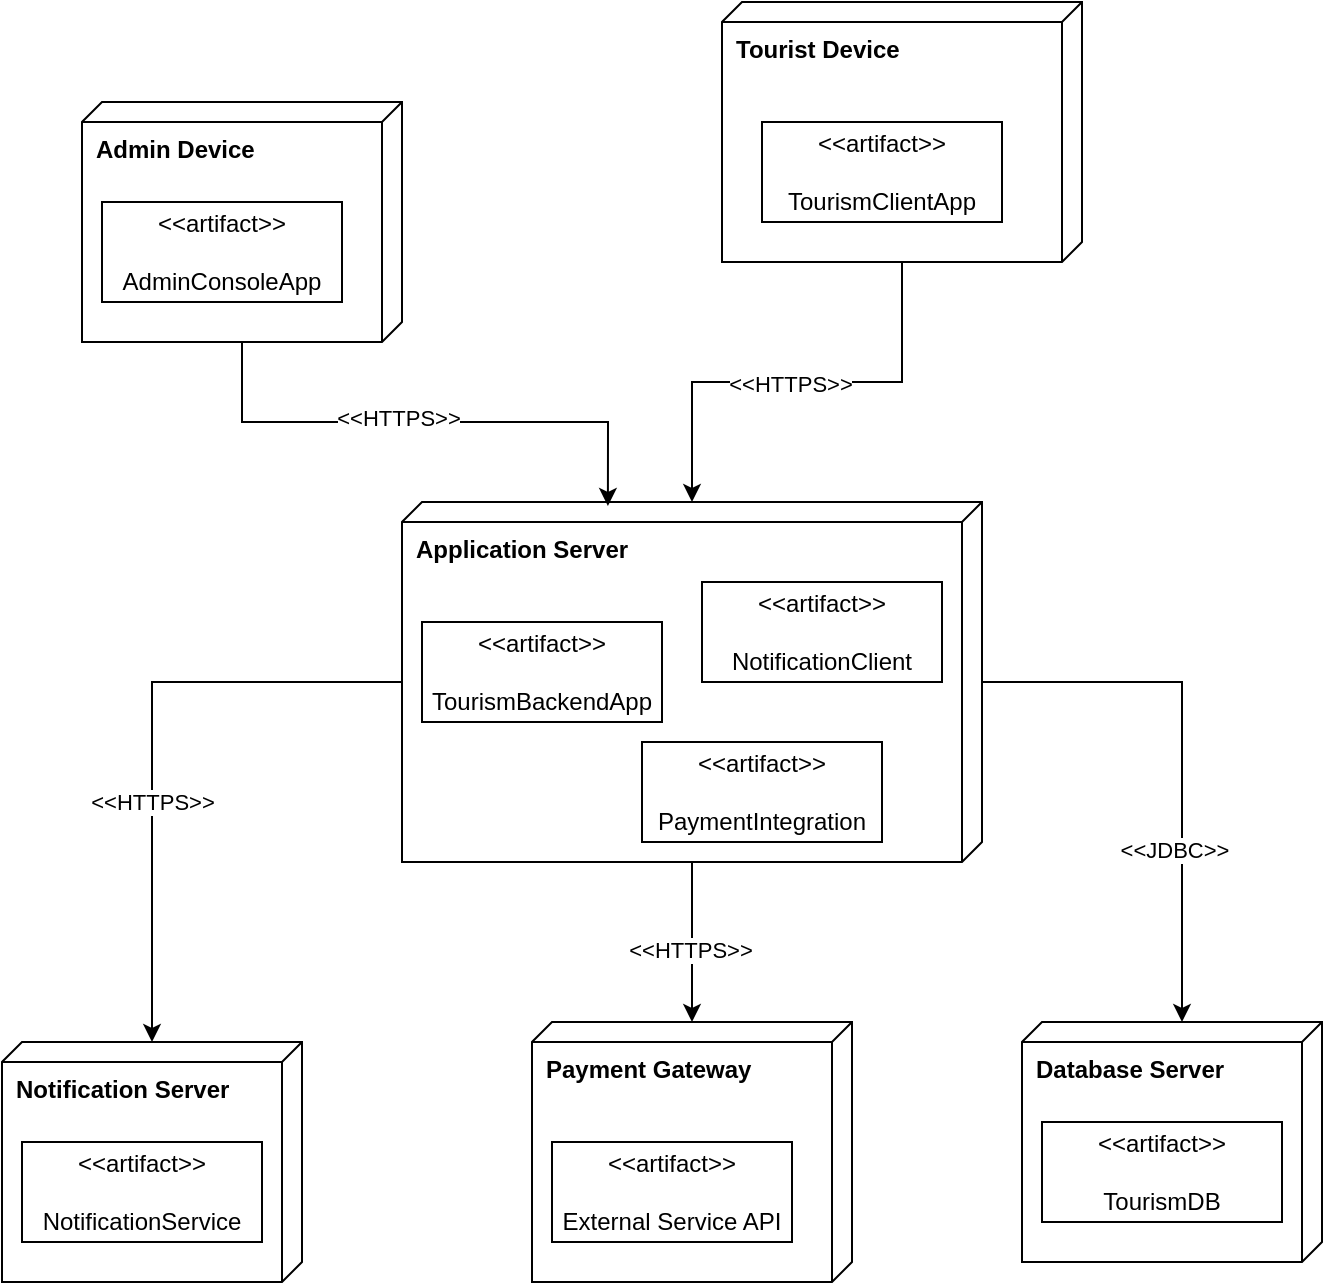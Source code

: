 <mxfile version="27.0.6">
  <diagram name="Page-1" id="lcO1Mls-eVOdQyXZ0Ysi">
    <mxGraphModel dx="872" dy="439" grid="1" gridSize="10" guides="1" tooltips="1" connect="1" arrows="1" fold="1" page="1" pageScale="1" pageWidth="850" pageHeight="1100" math="0" shadow="0">
      <root>
        <mxCell id="0" />
        <mxCell id="1" parent="0" />
        <mxCell id="ShE5tq_YLS0eRZC_eX72-18" style="edgeStyle=orthogonalEdgeStyle;rounded=0;orthogonalLoop=1;jettySize=auto;html=1;" edge="1" parent="1" source="ShE5tq_YLS0eRZC_eX72-1" target="ShE5tq_YLS0eRZC_eX72-4">
          <mxGeometry relative="1" as="geometry" />
        </mxCell>
        <mxCell id="ShE5tq_YLS0eRZC_eX72-19" value="&amp;lt;&amp;lt;HTTPS&amp;gt;&amp;gt;" style="edgeLabel;html=1;align=center;verticalAlign=middle;resizable=0;points=[];" vertex="1" connectable="0" parent="ShE5tq_YLS0eRZC_eX72-18">
          <mxGeometry x="0.036" y="1" relative="1" as="geometry">
            <mxPoint as="offset" />
          </mxGeometry>
        </mxCell>
        <mxCell id="ShE5tq_YLS0eRZC_eX72-1" value="&lt;b&gt;Tourist Device&lt;/b&gt;" style="verticalAlign=top;align=left;shape=cube;size=10;direction=south;fontStyle=0;html=1;boundedLbl=1;spacingLeft=5;whiteSpace=wrap;" vertex="1" parent="1">
          <mxGeometry x="520" y="40" width="180" height="130" as="geometry" />
        </mxCell>
        <mxCell id="ShE5tq_YLS0eRZC_eX72-3" value="&lt;b&gt;Admin Device&lt;/b&gt;" style="verticalAlign=top;align=left;shape=cube;size=10;direction=south;fontStyle=0;html=1;boundedLbl=1;spacingLeft=5;whiteSpace=wrap;" vertex="1" parent="1">
          <mxGeometry x="200" y="90" width="160" height="120" as="geometry" />
        </mxCell>
        <mxCell id="ShE5tq_YLS0eRZC_eX72-20" style="edgeStyle=orthogonalEdgeStyle;rounded=0;orthogonalLoop=1;jettySize=auto;html=1;" edge="1" parent="1" source="ShE5tq_YLS0eRZC_eX72-4" target="ShE5tq_YLS0eRZC_eX72-6">
          <mxGeometry relative="1" as="geometry" />
        </mxCell>
        <mxCell id="ShE5tq_YLS0eRZC_eX72-21" value="&amp;lt;&amp;lt;HTTPS&amp;gt;&amp;gt;" style="edgeLabel;html=1;align=center;verticalAlign=middle;resizable=0;points=[];" vertex="1" connectable="0" parent="ShE5tq_YLS0eRZC_eX72-20">
          <mxGeometry x="0.1" y="-1" relative="1" as="geometry">
            <mxPoint as="offset" />
          </mxGeometry>
        </mxCell>
        <mxCell id="ShE5tq_YLS0eRZC_eX72-24" style="edgeStyle=orthogonalEdgeStyle;rounded=0;orthogonalLoop=1;jettySize=auto;html=1;" edge="1" parent="1" source="ShE5tq_YLS0eRZC_eX72-4" target="ShE5tq_YLS0eRZC_eX72-7">
          <mxGeometry relative="1" as="geometry" />
        </mxCell>
        <mxCell id="ShE5tq_YLS0eRZC_eX72-25" value="&amp;lt;&amp;lt;HTTPS&amp;gt;&amp;gt;" style="edgeLabel;html=1;align=center;verticalAlign=middle;resizable=0;points=[];" vertex="1" connectable="0" parent="ShE5tq_YLS0eRZC_eX72-24">
          <mxGeometry x="0.213" relative="1" as="geometry">
            <mxPoint as="offset" />
          </mxGeometry>
        </mxCell>
        <mxCell id="ShE5tq_YLS0eRZC_eX72-4" value="&lt;b&gt;Application Server&lt;/b&gt;" style="verticalAlign=top;align=left;shape=cube;size=10;direction=south;fontStyle=0;html=1;boundedLbl=1;spacingLeft=5;whiteSpace=wrap;" vertex="1" parent="1">
          <mxGeometry x="360" y="290" width="290" height="180" as="geometry" />
        </mxCell>
        <mxCell id="ShE5tq_YLS0eRZC_eX72-5" value="&lt;b&gt;Database Server&lt;/b&gt;" style="verticalAlign=top;align=left;shape=cube;size=10;direction=south;fontStyle=0;html=1;boundedLbl=1;spacingLeft=5;whiteSpace=wrap;" vertex="1" parent="1">
          <mxGeometry x="670" y="550" width="150" height="120" as="geometry" />
        </mxCell>
        <mxCell id="ShE5tq_YLS0eRZC_eX72-6" value="&lt;b&gt;Payment Gateway&lt;/b&gt;" style="verticalAlign=top;align=left;shape=cube;size=10;direction=south;fontStyle=0;html=1;boundedLbl=1;spacingLeft=5;whiteSpace=wrap;" vertex="1" parent="1">
          <mxGeometry x="425" y="550" width="160" height="130" as="geometry" />
        </mxCell>
        <mxCell id="ShE5tq_YLS0eRZC_eX72-7" value="&lt;b&gt;Notification Server&lt;/b&gt;" style="verticalAlign=top;align=left;shape=cube;size=10;direction=south;fontStyle=0;html=1;boundedLbl=1;spacingLeft=5;whiteSpace=wrap;" vertex="1" parent="1">
          <mxGeometry x="160" y="560" width="150" height="120" as="geometry" />
        </mxCell>
        <mxCell id="ShE5tq_YLS0eRZC_eX72-8" value="&amp;lt;&amp;lt;artifact&amp;gt;&amp;gt;&lt;br&gt;&lt;br&gt;TourismClientApp" style="html=1;align=center;verticalAlign=middle;dashed=0;whiteSpace=wrap;" vertex="1" parent="1">
          <mxGeometry x="540" y="100" width="120" height="50" as="geometry" />
        </mxCell>
        <mxCell id="ShE5tq_YLS0eRZC_eX72-9" value="&amp;lt;&amp;lt;artifact&amp;gt;&amp;gt;&lt;br&gt;&lt;br&gt;AdminConsoleApp" style="html=1;align=center;verticalAlign=middle;dashed=0;whiteSpace=wrap;" vertex="1" parent="1">
          <mxGeometry x="210" y="140" width="120" height="50" as="geometry" />
        </mxCell>
        <mxCell id="ShE5tq_YLS0eRZC_eX72-10" value="&amp;lt;&amp;lt;artifact&amp;gt;&amp;gt;&lt;br&gt;&lt;br&gt;TourismBackendApp" style="html=1;align=center;verticalAlign=middle;dashed=0;whiteSpace=wrap;" vertex="1" parent="1">
          <mxGeometry x="370" y="350" width="120" height="50" as="geometry" />
        </mxCell>
        <mxCell id="ShE5tq_YLS0eRZC_eX72-11" value="&amp;lt;&amp;lt;artifact&amp;gt;&amp;gt;&lt;br&gt;&lt;br&gt;PaymentIntegration" style="html=1;align=center;verticalAlign=middle;dashed=0;whiteSpace=wrap;" vertex="1" parent="1">
          <mxGeometry x="480" y="410" width="120" height="50" as="geometry" />
        </mxCell>
        <mxCell id="ShE5tq_YLS0eRZC_eX72-12" value="&amp;lt;&amp;lt;artifact&amp;gt;&amp;gt;&lt;br&gt;&lt;br&gt;NotificationClient" style="html=1;align=center;verticalAlign=middle;dashed=0;whiteSpace=wrap;" vertex="1" parent="1">
          <mxGeometry x="510" y="330" width="120" height="50" as="geometry" />
        </mxCell>
        <mxCell id="ShE5tq_YLS0eRZC_eX72-13" value="&amp;lt;&amp;lt;artifact&amp;gt;&amp;gt;&lt;br&gt;&lt;br&gt;NotificationService" style="html=1;align=center;verticalAlign=middle;dashed=0;whiteSpace=wrap;" vertex="1" parent="1">
          <mxGeometry x="170" y="610" width="120" height="50" as="geometry" />
        </mxCell>
        <mxCell id="ShE5tq_YLS0eRZC_eX72-14" value="&amp;lt;&amp;lt;artifact&amp;gt;&amp;gt;&lt;br&gt;&lt;br&gt;External Service API" style="html=1;align=center;verticalAlign=middle;dashed=0;whiteSpace=wrap;" vertex="1" parent="1">
          <mxGeometry x="435" y="610" width="120" height="50" as="geometry" />
        </mxCell>
        <mxCell id="ShE5tq_YLS0eRZC_eX72-15" value="&amp;lt;&amp;lt;artifact&amp;gt;&amp;gt;&lt;br&gt;&lt;br&gt;TourismDB" style="html=1;align=center;verticalAlign=middle;dashed=0;whiteSpace=wrap;" vertex="1" parent="1">
          <mxGeometry x="680" y="600" width="120" height="50" as="geometry" />
        </mxCell>
        <mxCell id="ShE5tq_YLS0eRZC_eX72-22" style="edgeStyle=orthogonalEdgeStyle;rounded=0;orthogonalLoop=1;jettySize=auto;html=1;entryX=0;entryY=0;entryDx=0;entryDy=70;entryPerimeter=0;" edge="1" parent="1" source="ShE5tq_YLS0eRZC_eX72-4" target="ShE5tq_YLS0eRZC_eX72-5">
          <mxGeometry relative="1" as="geometry" />
        </mxCell>
        <mxCell id="ShE5tq_YLS0eRZC_eX72-23" value="&amp;lt;&amp;lt;JDBC&amp;gt;&amp;gt;" style="edgeLabel;html=1;align=center;verticalAlign=middle;resizable=0;points=[];" vertex="1" connectable="0" parent="ShE5tq_YLS0eRZC_eX72-22">
          <mxGeometry x="0.363" y="-4" relative="1" as="geometry">
            <mxPoint as="offset" />
          </mxGeometry>
        </mxCell>
        <mxCell id="ShE5tq_YLS0eRZC_eX72-26" style="edgeStyle=orthogonalEdgeStyle;rounded=0;orthogonalLoop=1;jettySize=auto;html=1;entryX=0.011;entryY=0.645;entryDx=0;entryDy=0;entryPerimeter=0;" edge="1" parent="1" source="ShE5tq_YLS0eRZC_eX72-3" target="ShE5tq_YLS0eRZC_eX72-4">
          <mxGeometry relative="1" as="geometry" />
        </mxCell>
        <mxCell id="ShE5tq_YLS0eRZC_eX72-28" value="&amp;lt;&amp;lt;HTTPS&amp;gt;&amp;gt;" style="edgeLabel;html=1;align=center;verticalAlign=middle;resizable=0;points=[];" vertex="1" connectable="0" parent="ShE5tq_YLS0eRZC_eX72-26">
          <mxGeometry x="-0.109" y="2" relative="1" as="geometry">
            <mxPoint as="offset" />
          </mxGeometry>
        </mxCell>
      </root>
    </mxGraphModel>
  </diagram>
</mxfile>
